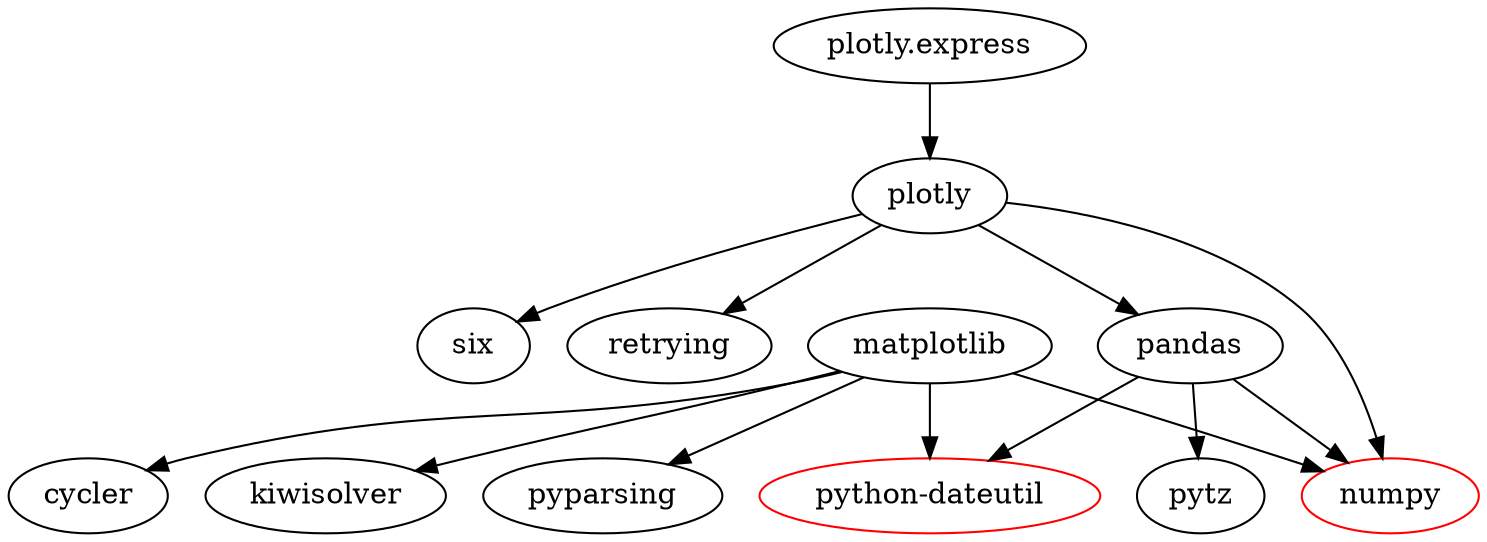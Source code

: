 digraph G {
    // Узлы для matplotlib
    "matplotlib" -> "numpy";
    "matplotlib" -> "pyparsing";
    "matplotlib" -> "cycler";
    "matplotlib" -> "python-dateutil";
    "matplotlib" -> "kiwisolver";

    // Узлы для plotly.express
    "plotly.express" -> "plotly";
    "plotly" -> "pandas";
    "plotly" -> "numpy";
    "plotly" -> "six";
    "plotly" -> "retrying";
    "pandas" -> "python-dateutil";
    "pandas" -> "numpy";
    "pandas" -> "pytz";

    // Общие зависимости
    "numpy" [color=red];
    "python-dateutil" [color=red];
}
